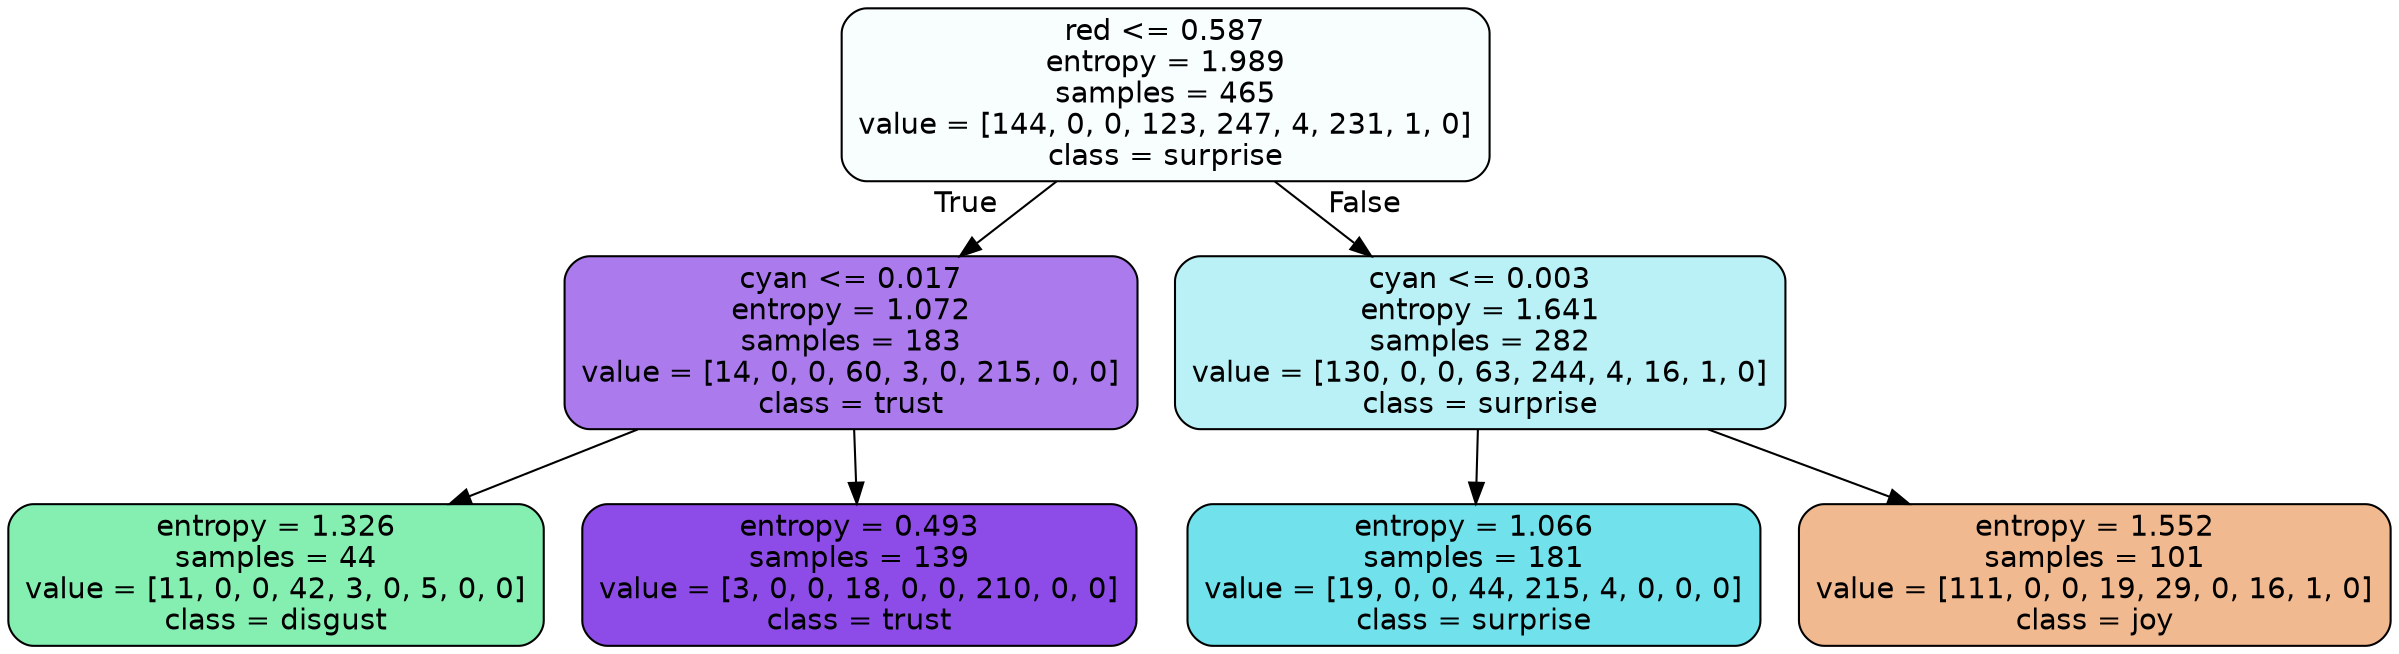 digraph Tree {
node [shape=box, style="filled, rounded", color="black", fontname=helvetica] ;
edge [fontname=helvetica] ;
0 [label="red <= 0.587\nentropy = 1.989\nsamples = 465\nvalue = [144, 0, 0, 123, 247, 4, 231, 1, 0]\nclass = surprise", fillcolor="#39d7e508"] ;
1 [label="cyan <= 0.017\nentropy = 1.072\nsamples = 183\nvalue = [14, 0, 0, 60, 3, 0, 215, 0, 0]\nclass = trust", fillcolor="#8139e5aa"] ;
0 -> 1 [labeldistance=2.5, labelangle=45, headlabel="True"] ;
2 [label="entropy = 1.326\nsamples = 44\nvalue = [11, 0, 0, 42, 3, 0, 5, 0, 0]\nclass = disgust", fillcolor="#39e5819e"] ;
1 -> 2 ;
3 [label="entropy = 0.493\nsamples = 139\nvalue = [3, 0, 0, 18, 0, 0, 210, 0, 0]\nclass = trust", fillcolor="#8139e5e6"] ;
1 -> 3 ;
4 [label="cyan <= 0.003\nentropy = 1.641\nsamples = 282\nvalue = [130, 0, 0, 63, 244, 4, 16, 1, 0]\nclass = surprise", fillcolor="#39d7e559"] ;
0 -> 4 [labeldistance=2.5, labelangle=-45, headlabel="False"] ;
5 [label="entropy = 1.066\nsamples = 181\nvalue = [19, 0, 0, 44, 215, 4, 0, 0, 0]\nclass = surprise", fillcolor="#39d7e5b7"] ;
4 -> 5 ;
6 [label="entropy = 1.552\nsamples = 101\nvalue = [111, 0, 0, 19, 29, 0, 16, 1, 0]\nclass = joy", fillcolor="#e581398e"] ;
4 -> 6 ;
}